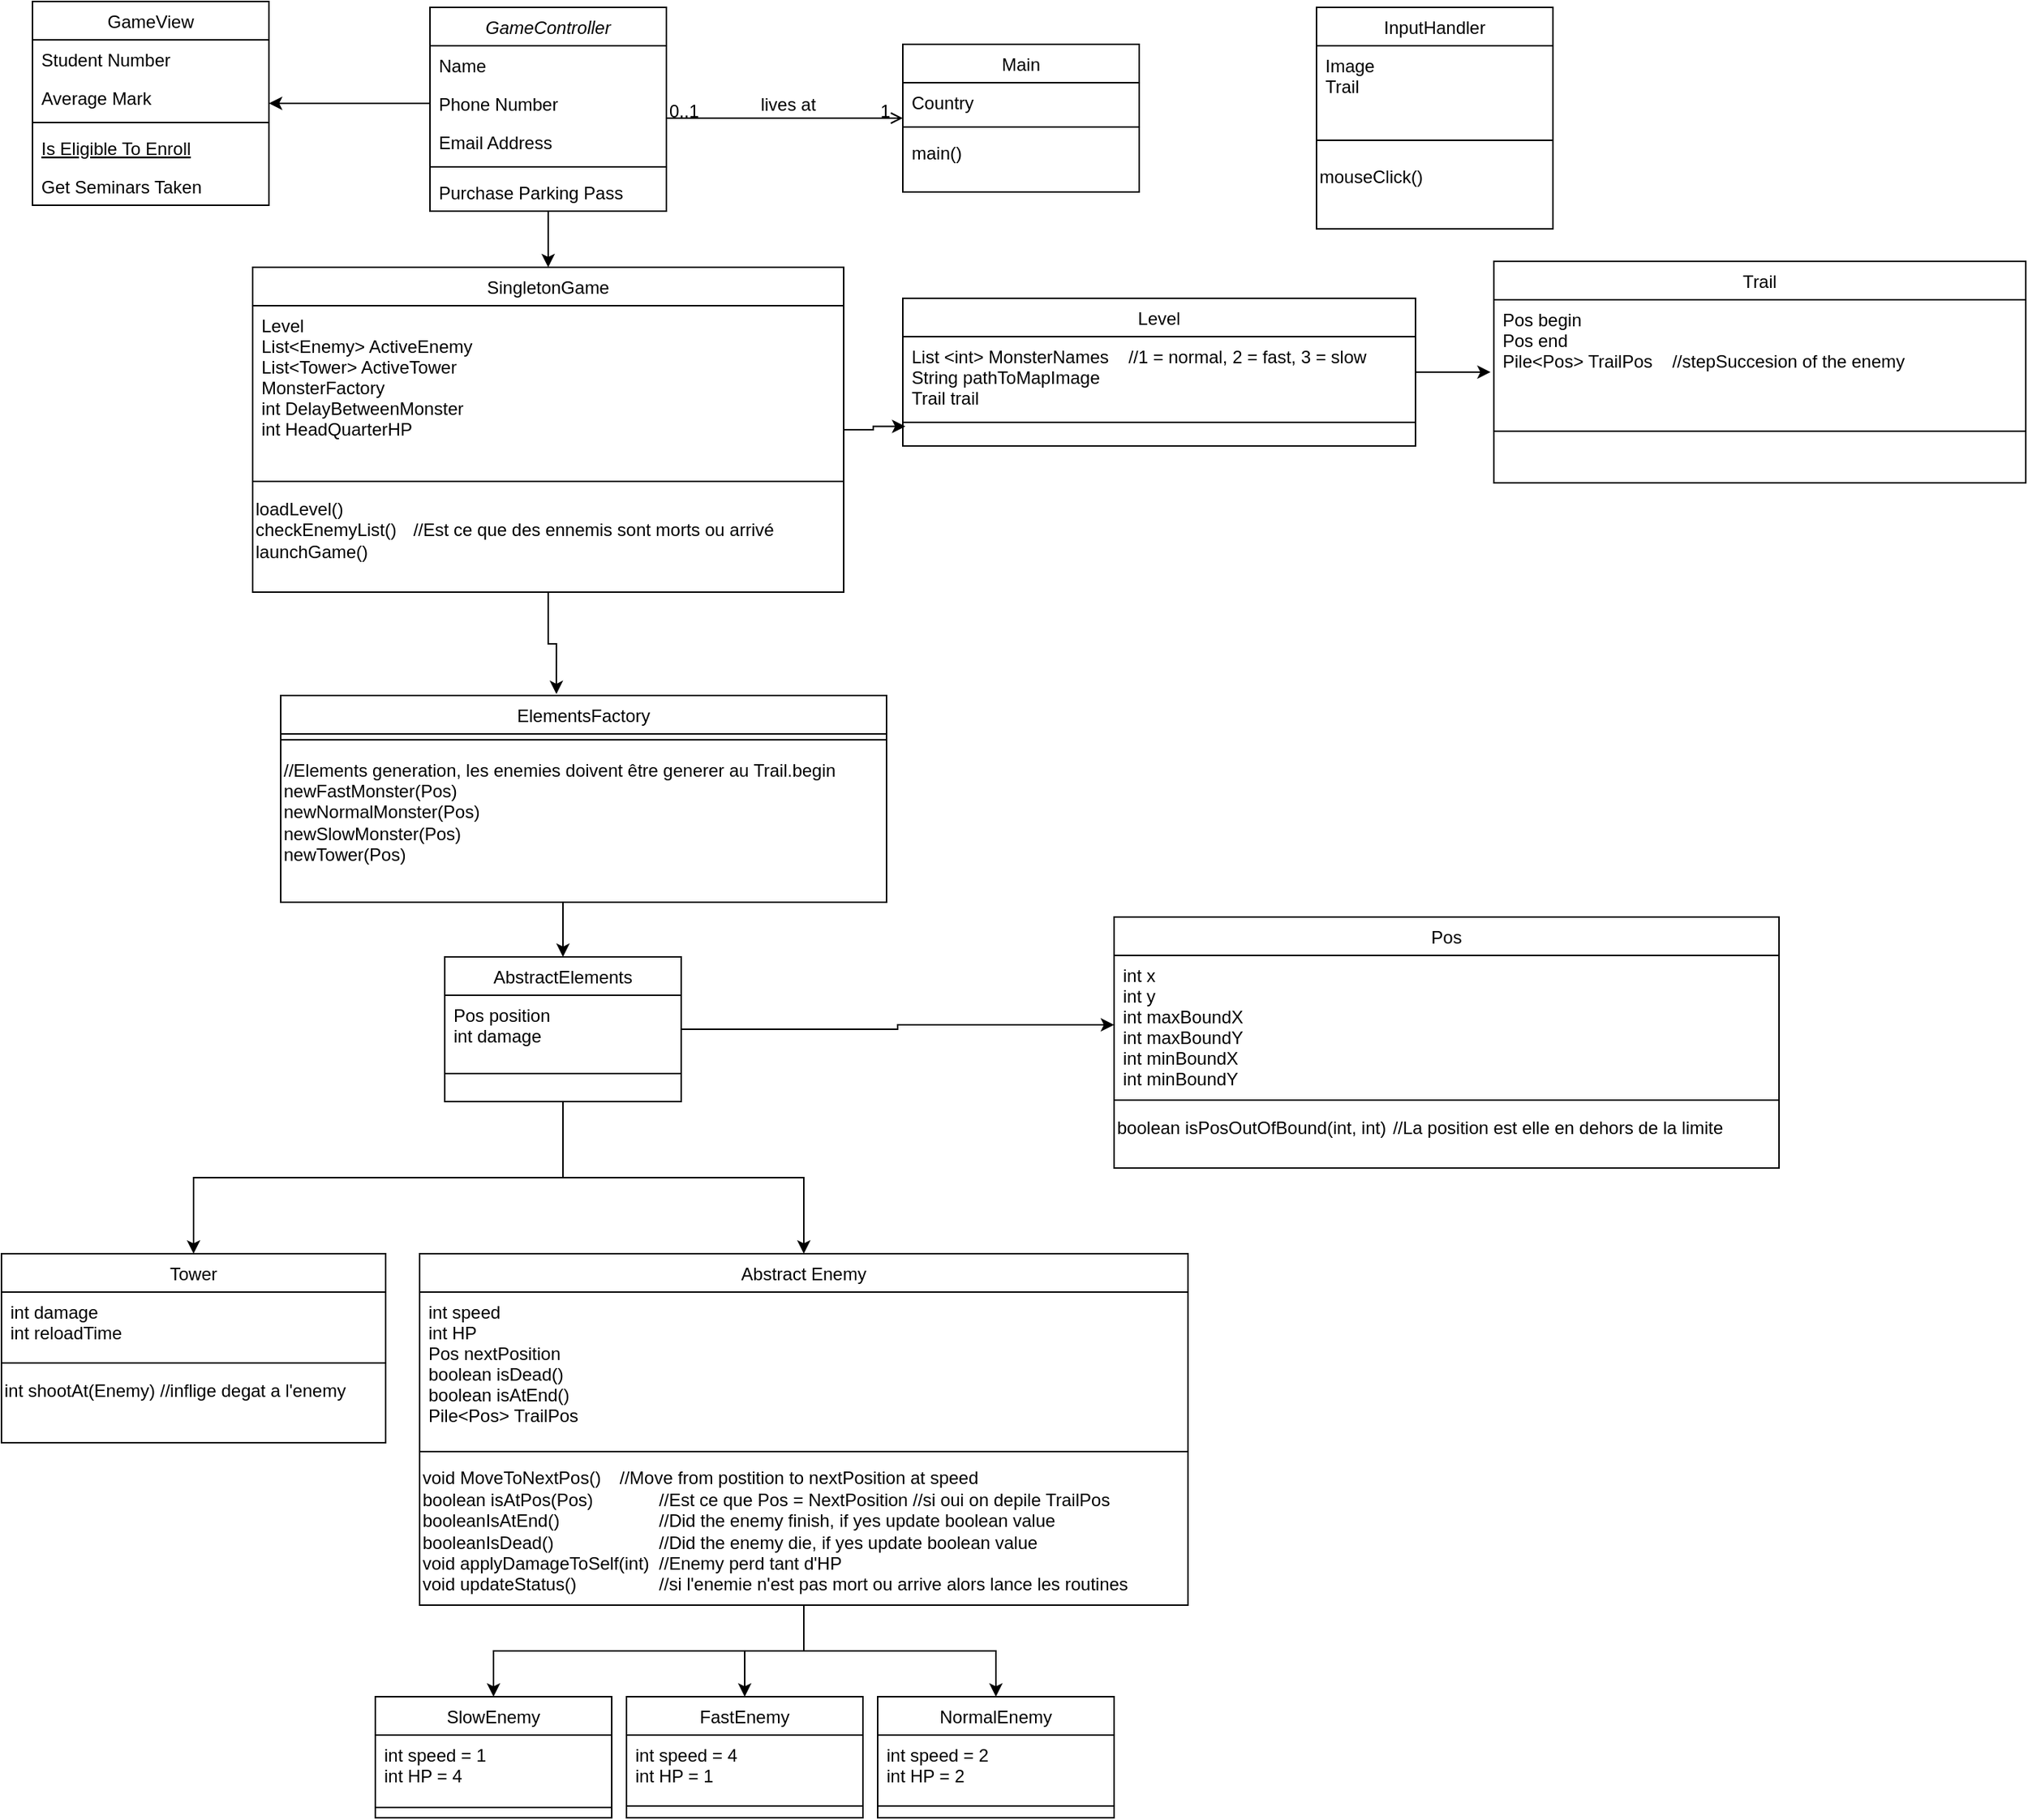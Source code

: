 <mxfile version="22.1.18" type="github">
  <diagram id="C5RBs43oDa-KdzZeNtuy" name="Page-1">
    <mxGraphModel dx="2074" dy="1114" grid="1" gridSize="10" guides="1" tooltips="1" connect="1" arrows="1" fold="1" page="1" pageScale="1" pageWidth="827" pageHeight="1169" math="0" shadow="0">
      <root>
        <mxCell id="WIyWlLk6GJQsqaUBKTNV-0" />
        <mxCell id="WIyWlLk6GJQsqaUBKTNV-1" parent="WIyWlLk6GJQsqaUBKTNV-0" />
        <mxCell id="Y5iFFCnyKLfjIzfBysS9-9" style="edgeStyle=orthogonalEdgeStyle;rounded=0;orthogonalLoop=1;jettySize=auto;html=1;exitX=0.5;exitY=1;exitDx=0;exitDy=0;entryX=0.5;entryY=0;entryDx=0;entryDy=0;" edge="1" parent="WIyWlLk6GJQsqaUBKTNV-1" source="zkfFHV4jXpPFQw0GAbJ--0" target="zkfFHV4jXpPFQw0GAbJ--13">
          <mxGeometry relative="1" as="geometry" />
        </mxCell>
        <mxCell id="zkfFHV4jXpPFQw0GAbJ--0" value="GameController" style="swimlane;fontStyle=2;align=center;verticalAlign=top;childLayout=stackLayout;horizontal=1;startSize=26;horizontalStack=0;resizeParent=1;resizeLast=0;collapsible=1;marginBottom=0;rounded=0;shadow=0;strokeWidth=1;" parent="WIyWlLk6GJQsqaUBKTNV-1" vertex="1">
          <mxGeometry x="310" y="34" width="160" height="138" as="geometry">
            <mxRectangle x="230" y="140" width="160" height="26" as="alternateBounds" />
          </mxGeometry>
        </mxCell>
        <mxCell id="zkfFHV4jXpPFQw0GAbJ--1" value="Name" style="text;align=left;verticalAlign=top;spacingLeft=4;spacingRight=4;overflow=hidden;rotatable=0;points=[[0,0.5],[1,0.5]];portConstraint=eastwest;" parent="zkfFHV4jXpPFQw0GAbJ--0" vertex="1">
          <mxGeometry y="26" width="160" height="26" as="geometry" />
        </mxCell>
        <mxCell id="zkfFHV4jXpPFQw0GAbJ--2" value="Phone Number" style="text;align=left;verticalAlign=top;spacingLeft=4;spacingRight=4;overflow=hidden;rotatable=0;points=[[0,0.5],[1,0.5]];portConstraint=eastwest;rounded=0;shadow=0;html=0;" parent="zkfFHV4jXpPFQw0GAbJ--0" vertex="1">
          <mxGeometry y="52" width="160" height="26" as="geometry" />
        </mxCell>
        <mxCell id="zkfFHV4jXpPFQw0GAbJ--3" value="Email Address" style="text;align=left;verticalAlign=top;spacingLeft=4;spacingRight=4;overflow=hidden;rotatable=0;points=[[0,0.5],[1,0.5]];portConstraint=eastwest;rounded=0;shadow=0;html=0;" parent="zkfFHV4jXpPFQw0GAbJ--0" vertex="1">
          <mxGeometry y="78" width="160" height="26" as="geometry" />
        </mxCell>
        <mxCell id="zkfFHV4jXpPFQw0GAbJ--4" value="" style="line;html=1;strokeWidth=1;align=left;verticalAlign=middle;spacingTop=-1;spacingLeft=3;spacingRight=3;rotatable=0;labelPosition=right;points=[];portConstraint=eastwest;" parent="zkfFHV4jXpPFQw0GAbJ--0" vertex="1">
          <mxGeometry y="104" width="160" height="8" as="geometry" />
        </mxCell>
        <mxCell id="zkfFHV4jXpPFQw0GAbJ--5" value="Purchase Parking Pass" style="text;align=left;verticalAlign=top;spacingLeft=4;spacingRight=4;overflow=hidden;rotatable=0;points=[[0,0.5],[1,0.5]];portConstraint=eastwest;" parent="zkfFHV4jXpPFQw0GAbJ--0" vertex="1">
          <mxGeometry y="112" width="160" height="26" as="geometry" />
        </mxCell>
        <mxCell id="zkfFHV4jXpPFQw0GAbJ--6" value="GameView" style="swimlane;fontStyle=0;align=center;verticalAlign=top;childLayout=stackLayout;horizontal=1;startSize=26;horizontalStack=0;resizeParent=1;resizeLast=0;collapsible=1;marginBottom=0;rounded=0;shadow=0;strokeWidth=1;" parent="WIyWlLk6GJQsqaUBKTNV-1" vertex="1">
          <mxGeometry x="41" y="30" width="160" height="138" as="geometry">
            <mxRectangle x="130" y="380" width="160" height="26" as="alternateBounds" />
          </mxGeometry>
        </mxCell>
        <mxCell id="zkfFHV4jXpPFQw0GAbJ--7" value="Student Number" style="text;align=left;verticalAlign=top;spacingLeft=4;spacingRight=4;overflow=hidden;rotatable=0;points=[[0,0.5],[1,0.5]];portConstraint=eastwest;" parent="zkfFHV4jXpPFQw0GAbJ--6" vertex="1">
          <mxGeometry y="26" width="160" height="26" as="geometry" />
        </mxCell>
        <mxCell id="zkfFHV4jXpPFQw0GAbJ--8" value="Average Mark" style="text;align=left;verticalAlign=top;spacingLeft=4;spacingRight=4;overflow=hidden;rotatable=0;points=[[0,0.5],[1,0.5]];portConstraint=eastwest;rounded=0;shadow=0;html=0;" parent="zkfFHV4jXpPFQw0GAbJ--6" vertex="1">
          <mxGeometry y="52" width="160" height="26" as="geometry" />
        </mxCell>
        <mxCell id="zkfFHV4jXpPFQw0GAbJ--9" value="" style="line;html=1;strokeWidth=1;align=left;verticalAlign=middle;spacingTop=-1;spacingLeft=3;spacingRight=3;rotatable=0;labelPosition=right;points=[];portConstraint=eastwest;" parent="zkfFHV4jXpPFQw0GAbJ--6" vertex="1">
          <mxGeometry y="78" width="160" height="8" as="geometry" />
        </mxCell>
        <mxCell id="zkfFHV4jXpPFQw0GAbJ--10" value="Is Eligible To Enroll" style="text;align=left;verticalAlign=top;spacingLeft=4;spacingRight=4;overflow=hidden;rotatable=0;points=[[0,0.5],[1,0.5]];portConstraint=eastwest;fontStyle=4" parent="zkfFHV4jXpPFQw0GAbJ--6" vertex="1">
          <mxGeometry y="86" width="160" height="26" as="geometry" />
        </mxCell>
        <mxCell id="zkfFHV4jXpPFQw0GAbJ--11" value="Get Seminars Taken" style="text;align=left;verticalAlign=top;spacingLeft=4;spacingRight=4;overflow=hidden;rotatable=0;points=[[0,0.5],[1,0.5]];portConstraint=eastwest;" parent="zkfFHV4jXpPFQw0GAbJ--6" vertex="1">
          <mxGeometry y="112" width="160" height="26" as="geometry" />
        </mxCell>
        <mxCell id="zkfFHV4jXpPFQw0GAbJ--13" value="SingletonGame" style="swimlane;fontStyle=0;align=center;verticalAlign=top;childLayout=stackLayout;horizontal=1;startSize=26;horizontalStack=0;resizeParent=1;resizeLast=0;collapsible=1;marginBottom=0;rounded=0;shadow=0;strokeWidth=1;" parent="WIyWlLk6GJQsqaUBKTNV-1" vertex="1">
          <mxGeometry x="190" y="210" width="400" height="220" as="geometry">
            <mxRectangle x="340" y="380" width="170" height="26" as="alternateBounds" />
          </mxGeometry>
        </mxCell>
        <mxCell id="zkfFHV4jXpPFQw0GAbJ--14" value="Level&#xa;List&lt;Enemy&gt; ActiveEnemy&#xa;List&lt;Tower&gt; ActiveTower&#xa;MonsterFactory&#xa;int DelayBetweenMonster&#xa;int HeadQuarterHP" style="text;align=left;verticalAlign=top;spacingLeft=4;spacingRight=4;overflow=hidden;rotatable=0;points=[[0,0.5],[1,0.5]];portConstraint=eastwest;" parent="zkfFHV4jXpPFQw0GAbJ--13" vertex="1">
          <mxGeometry y="26" width="400" height="114" as="geometry" />
        </mxCell>
        <mxCell id="zkfFHV4jXpPFQw0GAbJ--15" value="" style="line;html=1;strokeWidth=1;align=left;verticalAlign=middle;spacingTop=-1;spacingLeft=3;spacingRight=3;rotatable=0;labelPosition=right;points=[];portConstraint=eastwest;" parent="zkfFHV4jXpPFQw0GAbJ--13" vertex="1">
          <mxGeometry y="140" width="400" height="10" as="geometry" />
        </mxCell>
        <mxCell id="Y5iFFCnyKLfjIzfBysS9-7" value="&lt;div align=&quot;left&quot;&gt;loadLevel()&lt;/div&gt;&lt;div&gt;checkEnemyList()&lt;span style=&quot;white-space: pre;&quot;&gt;&#x9;&lt;/span&gt;//Est ce que des ennemis sont morts ou arrivé&lt;br&gt;&lt;/div&gt;&lt;div&gt;launchGame()&lt;/div&gt;&lt;div&gt;&lt;br&gt;&lt;/div&gt;" style="text;html=1;align=left;verticalAlign=middle;resizable=0;points=[];autosize=1;strokeColor=none;fillColor=none;" vertex="1" parent="zkfFHV4jXpPFQw0GAbJ--13">
          <mxGeometry y="150" width="400" height="70" as="geometry" />
        </mxCell>
        <mxCell id="zkfFHV4jXpPFQw0GAbJ--17" value="Main" style="swimlane;fontStyle=0;align=center;verticalAlign=top;childLayout=stackLayout;horizontal=1;startSize=26;horizontalStack=0;resizeParent=1;resizeLast=0;collapsible=1;marginBottom=0;rounded=0;shadow=0;strokeWidth=1;" parent="WIyWlLk6GJQsqaUBKTNV-1" vertex="1">
          <mxGeometry x="630" y="59" width="160" height="100" as="geometry">
            <mxRectangle x="550" y="140" width="160" height="26" as="alternateBounds" />
          </mxGeometry>
        </mxCell>
        <mxCell id="zkfFHV4jXpPFQw0GAbJ--22" value="Country" style="text;align=left;verticalAlign=top;spacingLeft=4;spacingRight=4;overflow=hidden;rotatable=0;points=[[0,0.5],[1,0.5]];portConstraint=eastwest;rounded=0;shadow=0;html=0;" parent="zkfFHV4jXpPFQw0GAbJ--17" vertex="1">
          <mxGeometry y="26" width="160" height="26" as="geometry" />
        </mxCell>
        <mxCell id="zkfFHV4jXpPFQw0GAbJ--23" value="" style="line;html=1;strokeWidth=1;align=left;verticalAlign=middle;spacingTop=-1;spacingLeft=3;spacingRight=3;rotatable=0;labelPosition=right;points=[];portConstraint=eastwest;" parent="zkfFHV4jXpPFQw0GAbJ--17" vertex="1">
          <mxGeometry y="52" width="160" height="8" as="geometry" />
        </mxCell>
        <mxCell id="zkfFHV4jXpPFQw0GAbJ--25" value="main()" style="text;align=left;verticalAlign=top;spacingLeft=4;spacingRight=4;overflow=hidden;rotatable=0;points=[[0,0.5],[1,0.5]];portConstraint=eastwest;" parent="zkfFHV4jXpPFQw0GAbJ--17" vertex="1">
          <mxGeometry y="60" width="160" height="26" as="geometry" />
        </mxCell>
        <mxCell id="zkfFHV4jXpPFQw0GAbJ--26" value="" style="endArrow=open;shadow=0;strokeWidth=1;rounded=0;endFill=1;edgeStyle=elbowEdgeStyle;elbow=vertical;" parent="WIyWlLk6GJQsqaUBKTNV-1" source="zkfFHV4jXpPFQw0GAbJ--0" target="zkfFHV4jXpPFQw0GAbJ--17" edge="1">
          <mxGeometry x="0.5" y="41" relative="1" as="geometry">
            <mxPoint x="380" y="192" as="sourcePoint" />
            <mxPoint x="540" y="192" as="targetPoint" />
            <mxPoint x="-40" y="32" as="offset" />
          </mxGeometry>
        </mxCell>
        <mxCell id="zkfFHV4jXpPFQw0GAbJ--27" value="0..1" style="resizable=0;align=left;verticalAlign=bottom;labelBackgroundColor=none;fontSize=12;" parent="zkfFHV4jXpPFQw0GAbJ--26" connectable="0" vertex="1">
          <mxGeometry x="-1" relative="1" as="geometry">
            <mxPoint y="4" as="offset" />
          </mxGeometry>
        </mxCell>
        <mxCell id="zkfFHV4jXpPFQw0GAbJ--28" value="1" style="resizable=0;align=right;verticalAlign=bottom;labelBackgroundColor=none;fontSize=12;" parent="zkfFHV4jXpPFQw0GAbJ--26" connectable="0" vertex="1">
          <mxGeometry x="1" relative="1" as="geometry">
            <mxPoint x="-7" y="4" as="offset" />
          </mxGeometry>
        </mxCell>
        <mxCell id="zkfFHV4jXpPFQw0GAbJ--29" value="lives at" style="text;html=1;resizable=0;points=[];;align=center;verticalAlign=middle;labelBackgroundColor=none;rounded=0;shadow=0;strokeWidth=1;fontSize=12;" parent="zkfFHV4jXpPFQw0GAbJ--26" vertex="1" connectable="0">
          <mxGeometry x="0.5" y="49" relative="1" as="geometry">
            <mxPoint x="-38" y="40" as="offset" />
          </mxGeometry>
        </mxCell>
        <mxCell id="L1qPjvzHBr-FXpmjH9W--6" value="Tower" style="swimlane;fontStyle=0;align=center;verticalAlign=top;childLayout=stackLayout;horizontal=1;startSize=26;horizontalStack=0;resizeParent=1;resizeLast=0;collapsible=1;marginBottom=0;rounded=0;shadow=0;strokeWidth=1;" parent="WIyWlLk6GJQsqaUBKTNV-1" vertex="1">
          <mxGeometry x="20" y="878" width="260" height="128" as="geometry">
            <mxRectangle x="340" y="380" width="170" height="26" as="alternateBounds" />
          </mxGeometry>
        </mxCell>
        <mxCell id="L1qPjvzHBr-FXpmjH9W--7" value="int damage&#xa;int reloadTime" style="text;align=left;verticalAlign=top;spacingLeft=4;spacingRight=4;overflow=hidden;rotatable=0;points=[[0,0.5],[1,0.5]];portConstraint=eastwest;" parent="L1qPjvzHBr-FXpmjH9W--6" vertex="1">
          <mxGeometry y="26" width="260" height="44" as="geometry" />
        </mxCell>
        <mxCell id="L1qPjvzHBr-FXpmjH9W--8" value="" style="line;html=1;strokeWidth=1;align=left;verticalAlign=middle;spacingTop=-1;spacingLeft=3;spacingRight=3;rotatable=0;labelPosition=right;points=[];portConstraint=eastwest;" parent="L1qPjvzHBr-FXpmjH9W--6" vertex="1">
          <mxGeometry y="70" width="260" height="8" as="geometry" />
        </mxCell>
        <mxCell id="Y5iFFCnyKLfjIzfBysS9-22" value="&lt;div align=&quot;left&quot;&gt;int shootAt(Enemy) //inflige degat a l&#39;enemy&lt;br&gt;&lt;/div&gt;" style="text;html=1;align=left;verticalAlign=middle;resizable=0;points=[];autosize=1;strokeColor=none;fillColor=none;" vertex="1" parent="L1qPjvzHBr-FXpmjH9W--6">
          <mxGeometry y="78" width="260" height="30" as="geometry" />
        </mxCell>
        <mxCell id="L1qPjvzHBr-FXpmjH9W--31" style="edgeStyle=orthogonalEdgeStyle;rounded=0;orthogonalLoop=1;jettySize=auto;html=1;exitX=0.5;exitY=1;exitDx=0;exitDy=0;entryX=0.5;entryY=0;entryDx=0;entryDy=0;" parent="WIyWlLk6GJQsqaUBKTNV-1" source="L1qPjvzHBr-FXpmjH9W--13" target="L1qPjvzHBr-FXpmjH9W--25" edge="1">
          <mxGeometry relative="1" as="geometry" />
        </mxCell>
        <mxCell id="L1qPjvzHBr-FXpmjH9W--32" style="edgeStyle=orthogonalEdgeStyle;rounded=0;orthogonalLoop=1;jettySize=auto;html=1;exitX=0.5;exitY=1;exitDx=0;exitDy=0;entryX=0.5;entryY=0;entryDx=0;entryDy=0;" parent="WIyWlLk6GJQsqaUBKTNV-1" source="L1qPjvzHBr-FXpmjH9W--13" target="L1qPjvzHBr-FXpmjH9W--22" edge="1">
          <mxGeometry relative="1" as="geometry" />
        </mxCell>
        <mxCell id="L1qPjvzHBr-FXpmjH9W--33" style="edgeStyle=orthogonalEdgeStyle;rounded=0;orthogonalLoop=1;jettySize=auto;html=1;exitX=0.5;exitY=1;exitDx=0;exitDy=0;entryX=0.5;entryY=0;entryDx=0;entryDy=0;" parent="WIyWlLk6GJQsqaUBKTNV-1" source="L1qPjvzHBr-FXpmjH9W--13" target="L1qPjvzHBr-FXpmjH9W--28" edge="1">
          <mxGeometry relative="1" as="geometry" />
        </mxCell>
        <mxCell id="L1qPjvzHBr-FXpmjH9W--13" value="Abstract Enemy" style="swimlane;fontStyle=0;align=center;verticalAlign=top;childLayout=stackLayout;horizontal=1;startSize=26;horizontalStack=0;resizeParent=1;resizeLast=0;collapsible=1;marginBottom=0;rounded=0;shadow=0;strokeWidth=1;" parent="WIyWlLk6GJQsqaUBKTNV-1" vertex="1">
          <mxGeometry x="303" y="878" width="520" height="238" as="geometry">
            <mxRectangle x="340" y="380" width="170" height="26" as="alternateBounds" />
          </mxGeometry>
        </mxCell>
        <mxCell id="L1qPjvzHBr-FXpmjH9W--14" value="int speed&#xa;int HP&#xa;Pos nextPosition&#xa;boolean isDead()&#xa;boolean isAtEnd()&#xa;Pile&lt;Pos&gt; TrailPos" style="text;align=left;verticalAlign=top;spacingLeft=4;spacingRight=4;overflow=hidden;rotatable=0;points=[[0,0.5],[1,0.5]];portConstraint=eastwest;" parent="L1qPjvzHBr-FXpmjH9W--13" vertex="1">
          <mxGeometry y="26" width="520" height="104" as="geometry" />
        </mxCell>
        <mxCell id="L1qPjvzHBr-FXpmjH9W--15" value="" style="line;html=1;strokeWidth=1;align=left;verticalAlign=middle;spacingTop=-1;spacingLeft=3;spacingRight=3;rotatable=0;labelPosition=right;points=[];portConstraint=eastwest;" parent="L1qPjvzHBr-FXpmjH9W--13" vertex="1">
          <mxGeometry y="130" width="520" height="8" as="geometry" />
        </mxCell>
        <mxCell id="L1qPjvzHBr-FXpmjH9W--38" value="&lt;div align=&quot;left&quot;&gt;void MoveToNextPos() &lt;span style=&quot;white-space: pre;&quot;&gt;&#x9;&lt;/span&gt;//Move from postition to nextPosition at speed&lt;br&gt;&lt;/div&gt;&lt;div align=&quot;left&quot;&gt;boolean isAtPos(Pos) &lt;span style=&quot;white-space: pre;&quot;&gt;&#x9;&lt;/span&gt;&lt;span style=&quot;white-space: pre;&quot;&gt;&#x9;&lt;/span&gt;//Est ce que Pos = NextPosition //si oui on depile TrailPos&lt;/div&gt;&lt;div align=&quot;left&quot;&gt;booleanIsAtEnd()&lt;span style=&quot;white-space: pre;&quot;&gt;&#x9;&lt;/span&gt;&lt;span style=&quot;white-space: pre;&quot;&gt;&#x9;&lt;/span&gt;&lt;span style=&quot;white-space: pre;&quot;&gt;&#x9;&lt;/span&gt;//Did the enemy finish, if yes update boolean value&lt;/div&gt;&lt;div align=&quot;left&quot;&gt;booleanIsDead()&lt;span style=&quot;white-space: pre;&quot;&gt;&#x9;&lt;/span&gt;&lt;span style=&quot;white-space: pre;&quot;&gt;&#x9;&lt;/span&gt;&lt;span style=&quot;white-space: pre;&quot;&gt;&#x9;&lt;/span&gt;//Did the enemy die, if yes update boolean value&lt;br&gt;&lt;/div&gt;&lt;div&gt;void applyDamageToSelf(int)&lt;span style=&quot;white-space: pre;&quot;&gt;&#x9;&lt;/span&gt;//Enemy perd tant d&#39;HP&lt;/div&gt;&lt;div&gt;void updateStatus()&lt;span style=&quot;white-space: pre;&quot;&gt;&#x9;&lt;/span&gt;&lt;span style=&quot;white-space: pre;&quot;&gt;&#x9;&lt;/span&gt;&lt;span style=&quot;white-space: pre;&quot;&gt;&#x9;&lt;/span&gt;//si l&#39;enemie n&#39;est pas mort ou arrive alors lance les routines&lt;br&gt;&lt;/div&gt;" style="text;html=1;align=left;verticalAlign=middle;resizable=0;points=[];autosize=1;strokeColor=none;fillColor=none;" parent="L1qPjvzHBr-FXpmjH9W--13" vertex="1">
          <mxGeometry y="138" width="520" height="100" as="geometry" />
        </mxCell>
        <mxCell id="L1qPjvzHBr-FXpmjH9W--22" value="SlowEnemy" style="swimlane;fontStyle=0;align=center;verticalAlign=top;childLayout=stackLayout;horizontal=1;startSize=26;horizontalStack=0;resizeParent=1;resizeLast=0;collapsible=1;marginBottom=0;rounded=0;shadow=0;strokeWidth=1;" parent="WIyWlLk6GJQsqaUBKTNV-1" vertex="1">
          <mxGeometry x="273" y="1178" width="160" height="82" as="geometry">
            <mxRectangle x="340" y="380" width="170" height="26" as="alternateBounds" />
          </mxGeometry>
        </mxCell>
        <mxCell id="L1qPjvzHBr-FXpmjH9W--23" value="int speed = 1&#xa;int HP = 4&#xa;" style="text;align=left;verticalAlign=top;spacingLeft=4;spacingRight=4;overflow=hidden;rotatable=0;points=[[0,0.5],[1,0.5]];portConstraint=eastwest;" parent="L1qPjvzHBr-FXpmjH9W--22" vertex="1">
          <mxGeometry y="26" width="160" height="44" as="geometry" />
        </mxCell>
        <mxCell id="L1qPjvzHBr-FXpmjH9W--24" value="" style="line;html=1;strokeWidth=1;align=left;verticalAlign=middle;spacingTop=-1;spacingLeft=3;spacingRight=3;rotatable=0;labelPosition=right;points=[];portConstraint=eastwest;" parent="L1qPjvzHBr-FXpmjH9W--22" vertex="1">
          <mxGeometry y="70" width="160" height="10" as="geometry" />
        </mxCell>
        <mxCell id="L1qPjvzHBr-FXpmjH9W--25" value="FastEnemy" style="swimlane;fontStyle=0;align=center;verticalAlign=top;childLayout=stackLayout;horizontal=1;startSize=26;horizontalStack=0;resizeParent=1;resizeLast=0;collapsible=1;marginBottom=0;rounded=0;shadow=0;strokeWidth=1;" parent="WIyWlLk6GJQsqaUBKTNV-1" vertex="1">
          <mxGeometry x="443" y="1178" width="160" height="82" as="geometry">
            <mxRectangle x="340" y="380" width="170" height="26" as="alternateBounds" />
          </mxGeometry>
        </mxCell>
        <mxCell id="L1qPjvzHBr-FXpmjH9W--26" value="int speed = 4&#xa;int HP = 1&#xa;" style="text;align=left;verticalAlign=top;spacingLeft=4;spacingRight=4;overflow=hidden;rotatable=0;points=[[0,0.5],[1,0.5]];portConstraint=eastwest;" parent="L1qPjvzHBr-FXpmjH9W--25" vertex="1">
          <mxGeometry y="26" width="160" height="44" as="geometry" />
        </mxCell>
        <mxCell id="L1qPjvzHBr-FXpmjH9W--27" value="" style="line;html=1;strokeWidth=1;align=left;verticalAlign=middle;spacingTop=-1;spacingLeft=3;spacingRight=3;rotatable=0;labelPosition=right;points=[];portConstraint=eastwest;" parent="L1qPjvzHBr-FXpmjH9W--25" vertex="1">
          <mxGeometry y="70" width="160" height="8" as="geometry" />
        </mxCell>
        <mxCell id="L1qPjvzHBr-FXpmjH9W--28" value="NormalEnemy" style="swimlane;fontStyle=0;align=center;verticalAlign=top;childLayout=stackLayout;horizontal=1;startSize=26;horizontalStack=0;resizeParent=1;resizeLast=0;collapsible=1;marginBottom=0;rounded=0;shadow=0;strokeWidth=1;" parent="WIyWlLk6GJQsqaUBKTNV-1" vertex="1">
          <mxGeometry x="613" y="1178" width="160" height="82" as="geometry">
            <mxRectangle x="340" y="380" width="170" height="26" as="alternateBounds" />
          </mxGeometry>
        </mxCell>
        <mxCell id="L1qPjvzHBr-FXpmjH9W--29" value="int speed = 2&#xa;int HP = 2&#xa;" style="text;align=left;verticalAlign=top;spacingLeft=4;spacingRight=4;overflow=hidden;rotatable=0;points=[[0,0.5],[1,0.5]];portConstraint=eastwest;" parent="L1qPjvzHBr-FXpmjH9W--28" vertex="1">
          <mxGeometry y="26" width="160" height="44" as="geometry" />
        </mxCell>
        <mxCell id="L1qPjvzHBr-FXpmjH9W--30" value="" style="line;html=1;strokeWidth=1;align=left;verticalAlign=middle;spacingTop=-1;spacingLeft=3;spacingRight=3;rotatable=0;labelPosition=right;points=[];portConstraint=eastwest;" parent="L1qPjvzHBr-FXpmjH9W--28" vertex="1">
          <mxGeometry y="70" width="160" height="8" as="geometry" />
        </mxCell>
        <mxCell id="L1qPjvzHBr-FXpmjH9W--34" value="Pos" style="swimlane;fontStyle=0;align=center;verticalAlign=top;childLayout=stackLayout;horizontal=1;startSize=26;horizontalStack=0;resizeParent=1;resizeLast=0;collapsible=1;marginBottom=0;rounded=0;shadow=0;strokeWidth=1;" parent="WIyWlLk6GJQsqaUBKTNV-1" vertex="1">
          <mxGeometry x="773" y="650" width="450" height="170" as="geometry">
            <mxRectangle x="340" y="380" width="170" height="26" as="alternateBounds" />
          </mxGeometry>
        </mxCell>
        <mxCell id="L1qPjvzHBr-FXpmjH9W--35" value="int x&#xa;int y&#xa;int maxBoundX&#xa;int maxBoundY&#xa;int minBoundX&#xa;int minBoundY" style="text;align=left;verticalAlign=top;spacingLeft=4;spacingRight=4;overflow=hidden;rotatable=0;points=[[0,0.5],[1,0.5]];portConstraint=eastwest;" parent="L1qPjvzHBr-FXpmjH9W--34" vertex="1">
          <mxGeometry y="26" width="450" height="94" as="geometry" />
        </mxCell>
        <mxCell id="L1qPjvzHBr-FXpmjH9W--36" value="" style="line;html=1;strokeWidth=1;align=left;verticalAlign=middle;spacingTop=-1;spacingLeft=3;spacingRight=3;rotatable=0;labelPosition=right;points=[];portConstraint=eastwest;" parent="L1qPjvzHBr-FXpmjH9W--34" vertex="1">
          <mxGeometry y="120" width="450" height="8" as="geometry" />
        </mxCell>
        <mxCell id="Y5iFFCnyKLfjIzfBysS9-23" value="&lt;div&gt;boolean isPosOutOfBound(int, int)&lt;span style=&quot;white-space: pre;&quot;&gt;&#x9;&lt;/span&gt;//La position est elle en dehors de la limite&lt;/div&gt;" style="text;html=1;align=left;verticalAlign=middle;resizable=0;points=[];autosize=1;strokeColor=none;fillColor=none;" vertex="1" parent="L1qPjvzHBr-FXpmjH9W--34">
          <mxGeometry y="128" width="450" height="30" as="geometry" />
        </mxCell>
        <mxCell id="L1qPjvzHBr-FXpmjH9W--56" style="edgeStyle=orthogonalEdgeStyle;rounded=0;orthogonalLoop=1;jettySize=auto;html=1;exitX=1;exitY=0.5;exitDx=0;exitDy=0;entryX=-0.006;entryY=0.907;entryDx=0;entryDy=0;entryPerimeter=0;" parent="WIyWlLk6GJQsqaUBKTNV-1" source="L1qPjvzHBr-FXpmjH9W--44" target="L1qPjvzHBr-FXpmjH9W--63" edge="1">
          <mxGeometry relative="1" as="geometry">
            <mxPoint x="810" y="343" as="targetPoint" />
          </mxGeometry>
        </mxCell>
        <mxCell id="L1qPjvzHBr-FXpmjH9W--44" value="Level" style="swimlane;fontStyle=0;align=center;verticalAlign=top;childLayout=stackLayout;horizontal=1;startSize=26;horizontalStack=0;resizeParent=1;resizeLast=0;collapsible=1;marginBottom=0;rounded=0;shadow=0;strokeWidth=1;" parent="WIyWlLk6GJQsqaUBKTNV-1" vertex="1">
          <mxGeometry x="630" y="231" width="347" height="100" as="geometry">
            <mxRectangle x="340" y="380" width="170" height="26" as="alternateBounds" />
          </mxGeometry>
        </mxCell>
        <mxCell id="L1qPjvzHBr-FXpmjH9W--45" value="List &lt;int&gt; MonsterNames    //1 = normal, 2 = fast, 3 = slow&#xa;String pathToMapImage&#xa;Trail trail&#xa;" style="text;align=left;verticalAlign=top;spacingLeft=4;spacingRight=4;overflow=hidden;rotatable=0;points=[[0,0.5],[1,0.5]];portConstraint=eastwest;" parent="L1qPjvzHBr-FXpmjH9W--44" vertex="1">
          <mxGeometry y="26" width="347" height="54" as="geometry" />
        </mxCell>
        <mxCell id="L1qPjvzHBr-FXpmjH9W--46" value="" style="line;html=1;strokeWidth=1;align=left;verticalAlign=middle;spacingTop=-1;spacingLeft=3;spacingRight=3;rotatable=0;labelPosition=right;points=[];portConstraint=eastwest;" parent="L1qPjvzHBr-FXpmjH9W--44" vertex="1">
          <mxGeometry y="80" width="347" height="8" as="geometry" />
        </mxCell>
        <mxCell id="L1qPjvzHBr-FXpmjH9W--50" style="edgeStyle=orthogonalEdgeStyle;rounded=0;orthogonalLoop=1;jettySize=auto;html=1;exitX=1;exitY=0.5;exitDx=0;exitDy=0;entryX=0.005;entryY=1.125;entryDx=0;entryDy=0;entryPerimeter=0;" parent="WIyWlLk6GJQsqaUBKTNV-1" source="zkfFHV4jXpPFQw0GAbJ--13" target="L1qPjvzHBr-FXpmjH9W--45" edge="1">
          <mxGeometry relative="1" as="geometry" />
        </mxCell>
        <mxCell id="Y5iFFCnyKLfjIzfBysS9-19" style="edgeStyle=orthogonalEdgeStyle;rounded=0;orthogonalLoop=1;jettySize=auto;html=1;exitX=0.5;exitY=1;exitDx=0;exitDy=0;entryX=0.5;entryY=0;entryDx=0;entryDy=0;" edge="1" parent="WIyWlLk6GJQsqaUBKTNV-1" source="L1qPjvzHBr-FXpmjH9W--57" target="Y5iFFCnyKLfjIzfBysS9-11">
          <mxGeometry relative="1" as="geometry" />
        </mxCell>
        <mxCell id="L1qPjvzHBr-FXpmjH9W--57" value="ElementsFactory" style="swimlane;fontStyle=0;align=center;verticalAlign=top;childLayout=stackLayout;horizontal=1;startSize=26;horizontalStack=0;resizeParent=1;resizeLast=0;collapsible=1;marginBottom=0;rounded=0;shadow=0;strokeWidth=1;" parent="WIyWlLk6GJQsqaUBKTNV-1" vertex="1">
          <mxGeometry x="209" y="500" width="410" height="140" as="geometry">
            <mxRectangle x="340" y="380" width="170" height="26" as="alternateBounds" />
          </mxGeometry>
        </mxCell>
        <mxCell id="L1qPjvzHBr-FXpmjH9W--59" value="" style="line;html=1;strokeWidth=1;align=left;verticalAlign=middle;spacingTop=-1;spacingLeft=3;spacingRight=3;rotatable=0;labelPosition=right;points=[];portConstraint=eastwest;" parent="L1qPjvzHBr-FXpmjH9W--57" vertex="1">
          <mxGeometry y="26" width="410" height="8" as="geometry" />
        </mxCell>
        <mxCell id="Y5iFFCnyKLfjIzfBysS9-6" value="&lt;div align=&quot;left&quot;&gt;//Elements generation, les enemies doivent être generer au Trail.begin&lt;br&gt;&lt;/div&gt;&lt;div align=&quot;left&quot;&gt;newFastMonster(Pos)&lt;/div&gt;&lt;div align=&quot;left&quot;&gt;newNormalMonster(Pos)&lt;/div&gt;&lt;div align=&quot;left&quot;&gt;newSlowMonster(Pos)&lt;/div&gt;&lt;div align=&quot;left&quot;&gt;newTower(Pos)&lt;br&gt;&lt;/div&gt;" style="text;html=1;align=left;verticalAlign=middle;resizable=0;points=[];autosize=1;strokeColor=none;fillColor=none;" vertex="1" parent="L1qPjvzHBr-FXpmjH9W--57">
          <mxGeometry y="34" width="410" height="90" as="geometry" />
        </mxCell>
        <mxCell id="L1qPjvzHBr-FXpmjH9W--62" value="Trail" style="swimlane;fontStyle=0;align=center;verticalAlign=top;childLayout=stackLayout;horizontal=1;startSize=26;horizontalStack=0;resizeParent=1;resizeLast=0;collapsible=1;marginBottom=0;rounded=0;shadow=0;strokeWidth=1;" parent="WIyWlLk6GJQsqaUBKTNV-1" vertex="1">
          <mxGeometry x="1030" y="206" width="360" height="150" as="geometry">
            <mxRectangle x="340" y="380" width="170" height="26" as="alternateBounds" />
          </mxGeometry>
        </mxCell>
        <mxCell id="L1qPjvzHBr-FXpmjH9W--63" value="Pos begin&#xa;Pos end&#xa;Pile&lt;Pos&gt; TrailPos    //stepSuccesion of the enemy" style="text;align=left;verticalAlign=top;spacingLeft=4;spacingRight=4;overflow=hidden;rotatable=0;points=[[0,0.5],[1,0.5]];portConstraint=eastwest;" parent="L1qPjvzHBr-FXpmjH9W--62" vertex="1">
          <mxGeometry y="26" width="360" height="54" as="geometry" />
        </mxCell>
        <mxCell id="L1qPjvzHBr-FXpmjH9W--64" value="" style="line;html=1;strokeWidth=1;align=left;verticalAlign=middle;spacingTop=-1;spacingLeft=3;spacingRight=3;rotatable=0;labelPosition=right;points=[];portConstraint=eastwest;" parent="L1qPjvzHBr-FXpmjH9W--62" vertex="1">
          <mxGeometry y="80" width="360" height="70" as="geometry" />
        </mxCell>
        <mxCell id="Y5iFFCnyKLfjIzfBysS9-0" value="InputHandler" style="swimlane;fontStyle=0;align=center;verticalAlign=top;childLayout=stackLayout;horizontal=1;startSize=26;horizontalStack=0;resizeParent=1;resizeLast=0;collapsible=1;marginBottom=0;rounded=0;shadow=0;strokeWidth=1;" vertex="1" parent="WIyWlLk6GJQsqaUBKTNV-1">
          <mxGeometry x="910" y="34" width="160" height="150" as="geometry">
            <mxRectangle x="340" y="380" width="170" height="26" as="alternateBounds" />
          </mxGeometry>
        </mxCell>
        <mxCell id="Y5iFFCnyKLfjIzfBysS9-1" value="Image&#xa;Trail&#xa;&#xa;" style="text;align=left;verticalAlign=top;spacingLeft=4;spacingRight=4;overflow=hidden;rotatable=0;points=[[0,0.5],[1,0.5]];portConstraint=eastwest;" vertex="1" parent="Y5iFFCnyKLfjIzfBysS9-0">
          <mxGeometry y="26" width="160" height="54" as="geometry" />
        </mxCell>
        <mxCell id="Y5iFFCnyKLfjIzfBysS9-2" value="" style="line;html=1;strokeWidth=1;align=left;verticalAlign=middle;spacingTop=-1;spacingLeft=3;spacingRight=3;rotatable=0;labelPosition=right;points=[];portConstraint=eastwest;" vertex="1" parent="Y5iFFCnyKLfjIzfBysS9-0">
          <mxGeometry y="80" width="160" height="20" as="geometry" />
        </mxCell>
        <mxCell id="Y5iFFCnyKLfjIzfBysS9-5" value="&lt;div align=&quot;left&quot;&gt;mouseClick()&lt;/div&gt;" style="text;html=1;align=left;verticalAlign=middle;resizable=0;points=[];autosize=1;strokeColor=none;fillColor=none;" vertex="1" parent="Y5iFFCnyKLfjIzfBysS9-0">
          <mxGeometry y="100" width="160" height="30" as="geometry" />
        </mxCell>
        <mxCell id="Y5iFFCnyKLfjIzfBysS9-8" style="edgeStyle=orthogonalEdgeStyle;rounded=0;orthogonalLoop=1;jettySize=auto;html=1;exitX=0;exitY=0.5;exitDx=0;exitDy=0;entryX=1;entryY=0.5;entryDx=0;entryDy=0;" edge="1" parent="WIyWlLk6GJQsqaUBKTNV-1" source="zkfFHV4jXpPFQw0GAbJ--2" target="zkfFHV4jXpPFQw0GAbJ--6">
          <mxGeometry relative="1" as="geometry" />
        </mxCell>
        <mxCell id="Y5iFFCnyKLfjIzfBysS9-14" style="edgeStyle=orthogonalEdgeStyle;rounded=0;orthogonalLoop=1;jettySize=auto;html=1;exitX=0.5;exitY=1;exitDx=0;exitDy=0;entryX=0.5;entryY=0;entryDx=0;entryDy=0;" edge="1" parent="WIyWlLk6GJQsqaUBKTNV-1" source="Y5iFFCnyKLfjIzfBysS9-11" target="L1qPjvzHBr-FXpmjH9W--6">
          <mxGeometry relative="1" as="geometry" />
        </mxCell>
        <mxCell id="Y5iFFCnyKLfjIzfBysS9-16" style="edgeStyle=orthogonalEdgeStyle;rounded=0;orthogonalLoop=1;jettySize=auto;html=1;exitX=1;exitY=0.5;exitDx=0;exitDy=0;entryX=0;entryY=0.5;entryDx=0;entryDy=0;" edge="1" parent="WIyWlLk6GJQsqaUBKTNV-1" source="Y5iFFCnyKLfjIzfBysS9-11" target="L1qPjvzHBr-FXpmjH9W--35">
          <mxGeometry relative="1" as="geometry" />
        </mxCell>
        <mxCell id="Y5iFFCnyKLfjIzfBysS9-20" style="edgeStyle=orthogonalEdgeStyle;rounded=0;orthogonalLoop=1;jettySize=auto;html=1;exitX=0.5;exitY=1;exitDx=0;exitDy=0;entryX=0.5;entryY=0;entryDx=0;entryDy=0;" edge="1" parent="WIyWlLk6GJQsqaUBKTNV-1" source="Y5iFFCnyKLfjIzfBysS9-11" target="L1qPjvzHBr-FXpmjH9W--13">
          <mxGeometry relative="1" as="geometry" />
        </mxCell>
        <mxCell id="Y5iFFCnyKLfjIzfBysS9-11" value="AbstractElements" style="swimlane;fontStyle=0;align=center;verticalAlign=top;childLayout=stackLayout;horizontal=1;startSize=26;horizontalStack=0;resizeParent=1;resizeLast=0;collapsible=1;marginBottom=0;rounded=0;shadow=0;strokeWidth=1;" vertex="1" parent="WIyWlLk6GJQsqaUBKTNV-1">
          <mxGeometry x="320" y="677" width="160" height="98" as="geometry">
            <mxRectangle x="340" y="380" width="170" height="26" as="alternateBounds" />
          </mxGeometry>
        </mxCell>
        <mxCell id="Y5iFFCnyKLfjIzfBysS9-12" value="Pos position&#xa;int damage&#xa;" style="text;align=left;verticalAlign=top;spacingLeft=4;spacingRight=4;overflow=hidden;rotatable=0;points=[[0,0.5],[1,0.5]];portConstraint=eastwest;" vertex="1" parent="Y5iFFCnyKLfjIzfBysS9-11">
          <mxGeometry y="26" width="160" height="34" as="geometry" />
        </mxCell>
        <mxCell id="Y5iFFCnyKLfjIzfBysS9-13" value="" style="line;html=1;strokeWidth=1;align=left;verticalAlign=middle;spacingTop=-1;spacingLeft=3;spacingRight=3;rotatable=0;labelPosition=right;points=[];portConstraint=eastwest;" vertex="1" parent="Y5iFFCnyKLfjIzfBysS9-11">
          <mxGeometry y="60" width="160" height="38" as="geometry" />
        </mxCell>
        <mxCell id="Y5iFFCnyKLfjIzfBysS9-18" style="edgeStyle=orthogonalEdgeStyle;rounded=0;orthogonalLoop=1;jettySize=auto;html=1;exitX=0.5;exitY=1;exitDx=0;exitDy=0;entryX=0.455;entryY=-0.007;entryDx=0;entryDy=0;entryPerimeter=0;" edge="1" parent="WIyWlLk6GJQsqaUBKTNV-1" source="zkfFHV4jXpPFQw0GAbJ--13" target="L1qPjvzHBr-FXpmjH9W--57">
          <mxGeometry relative="1" as="geometry" />
        </mxCell>
      </root>
    </mxGraphModel>
  </diagram>
</mxfile>
